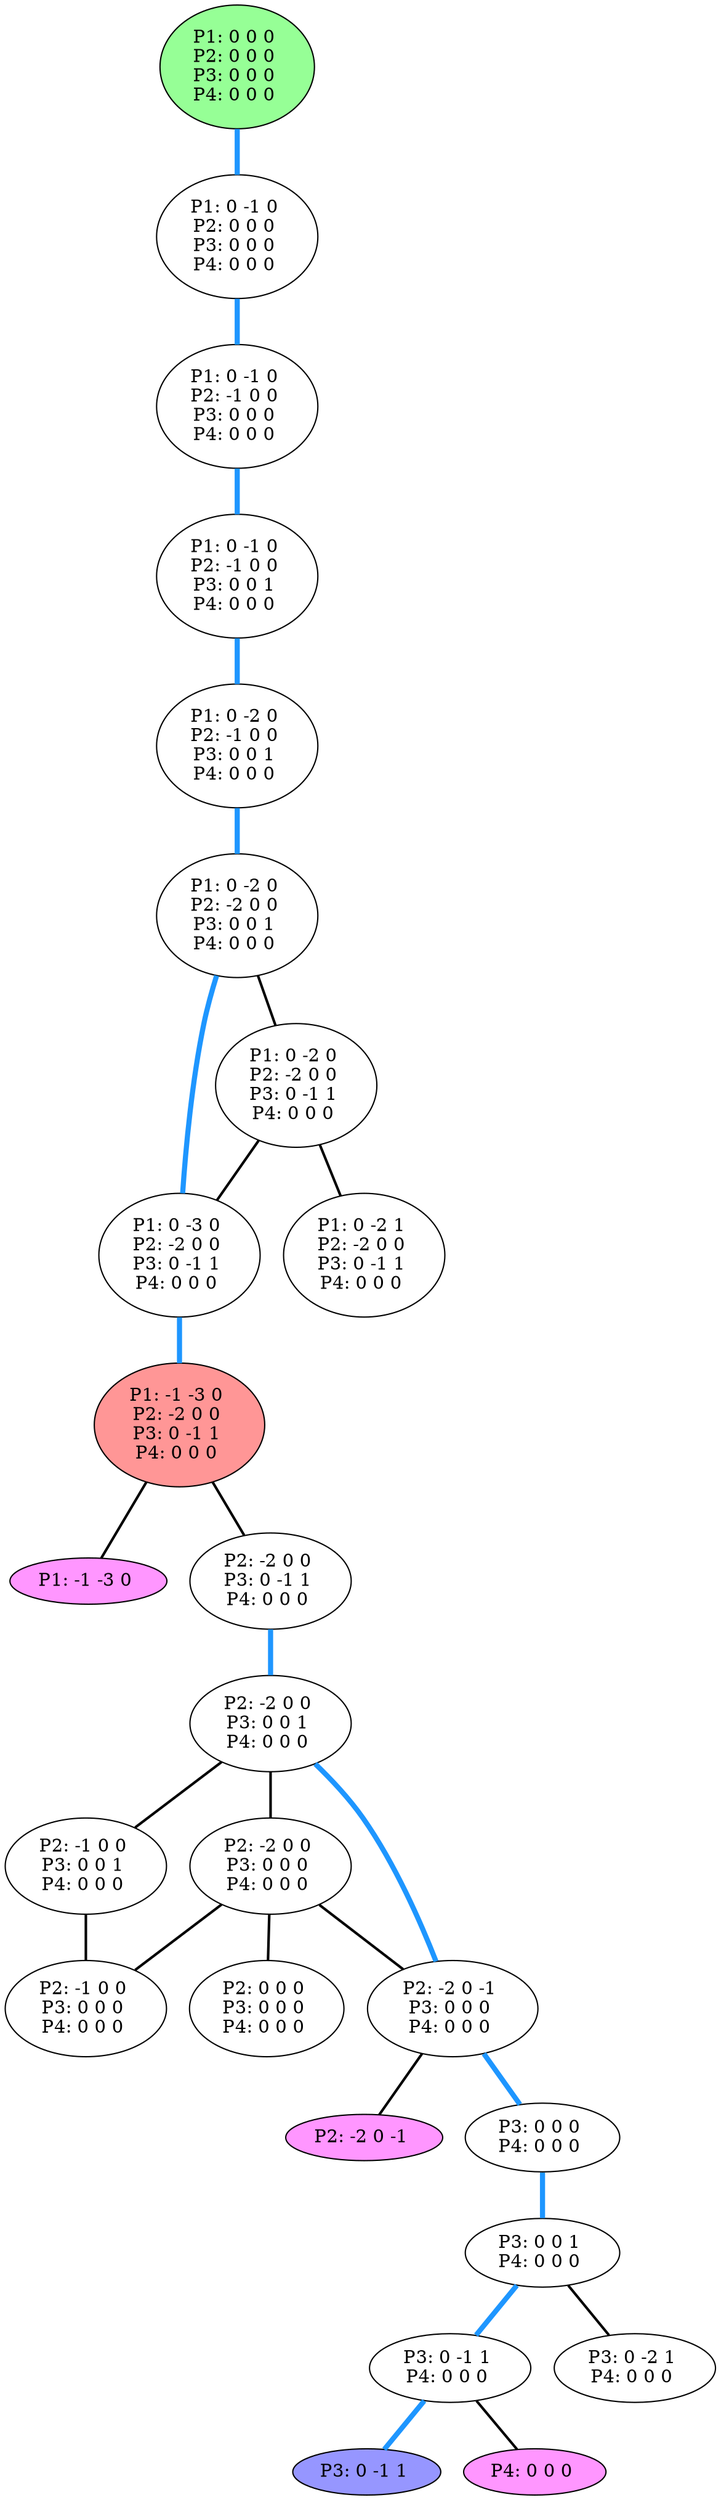graph G {
color = "black"
0 [label = "P1: 0 0 0 
P2: 0 0 0 
P3: 0 0 0 
P4: 0 0 0 
",  style="filled", fillcolor = "#96FF96"];
1 [label = "P1: 0 -1 0 
P2: 0 0 0 
P3: 0 0 0 
P4: 0 0 0 
"];
2 [label = "P1: 0 -1 0 
P2: -1 0 0 
P3: 0 0 0 
P4: 0 0 0 
"];
3 [label = "P1: 0 -1 0 
P2: -1 0 0 
P3: 0 0 1 
P4: 0 0 0 
"];
4 [label = "P1: 0 -2 0 
P2: -1 0 0 
P3: 0 0 1 
P4: 0 0 0 
"];
5 [label = "P1: 0 -2 0 
P2: -2 0 0 
P3: 0 0 1 
P4: 0 0 0 
"];
6 [label = "P1: 0 -2 0 
P2: -2 0 0 
P3: 0 -1 1 
P4: 0 0 0 
"];
7 [label = "P1: 0 -3 0 
P2: -2 0 0 
P3: 0 -1 1 
P4: 0 0 0 
"];
8 [label = "P1: 0 -2 1 
P2: -2 0 0 
P3: 0 -1 1 
P4: 0 0 0 
"];
9 [label = "P1: -1 -3 0 
P2: -2 0 0 
P3: 0 -1 1 
P4: 0 0 0 
",  style="filled", fillcolor = "#FF9696"];
10 [label = "P1: -1 -3 0 
",  style="filled", fillcolor = "#FF96FF"];
11 [label = "P2: -2 0 0 
P3: 0 -1 1 
P4: 0 0 0 
"];
12 [label = "P2: -2 0 0 
P3: 0 0 1 
P4: 0 0 0 
"];
13 [label = "P2: -1 0 0 
P3: 0 0 1 
P4: 0 0 0 
"];
14 [label = "P2: -2 0 0 
P3: 0 0 0 
P4: 0 0 0 
"];
15 [label = "P2: -2 0 -1 
P3: 0 0 0 
P4: 0 0 0 
"];
16 [label = "P2: -1 0 0 
P3: 0 0 0 
P4: 0 0 0 
"];
17 [label = "P2: 0 0 0 
P3: 0 0 0 
P4: 0 0 0 
"];
18 [label = "P2: -2 0 -1 
",  style="filled", fillcolor = "#FF96FF"];
19 [label = "P3: 0 0 0 
P4: 0 0 0 
"];
20 [label = "P3: 0 0 1 
P4: 0 0 0 
"];
21 [label = "P3: 0 -1 1 
P4: 0 0 0 
"];
22 [label = "P3: 0 -2 1 
P4: 0 0 0 
"];
23 [label = "P3: 0 -1 1 
", style="filled", fillcolor = "#9696FF"];
24 [label = "P4: 0 0 0 
",  style="filled", fillcolor = "#FF96FF"];
edge [style=bold];
0 -- 1 [color="#1E96FF", penwidth=4.0];

1 -- 2 [color="#1E96FF", penwidth=4.0];

2 -- 3 [color="#1E96FF", penwidth=4.0];

3 -- 4 [color="#1E96FF", penwidth=4.0];

4 -- 5 [color="#1E96FF", penwidth=4.0];

5 -- 6 [color=black];
5 -- 7 [color="#1E96FF", penwidth=4.0];

6 -- 7 [color=black];
6 -- 8 [color=black];

7 -- 9 [color="#1E96FF", penwidth=4.0];


9 -- 11 [color=black];
9 -- 10 [color=black];

11 -- 12 [color="#1E96FF", penwidth=4.0];

12 -- 13 [color=black];
12 -- 14 [color=black];
12 -- 15 [color="#1E96FF", penwidth=4.0];

13 -- 16 [color=black];

14 -- 16 [color=black];
14 -- 17 [color=black];
14 -- 15 [color=black];

15 -- 19 [color="#1E96FF", penwidth=4.0];
15 -- 18 [color=black];



19 -- 20 [color="#1E96FF", penwidth=4.0];

20 -- 21 [color="#1E96FF", penwidth=4.0];
20 -- 22 [color=black];

21 -- 24 [color=black];
21 -- 23 [color="#1E96FF", penwidth=4.0];


}
